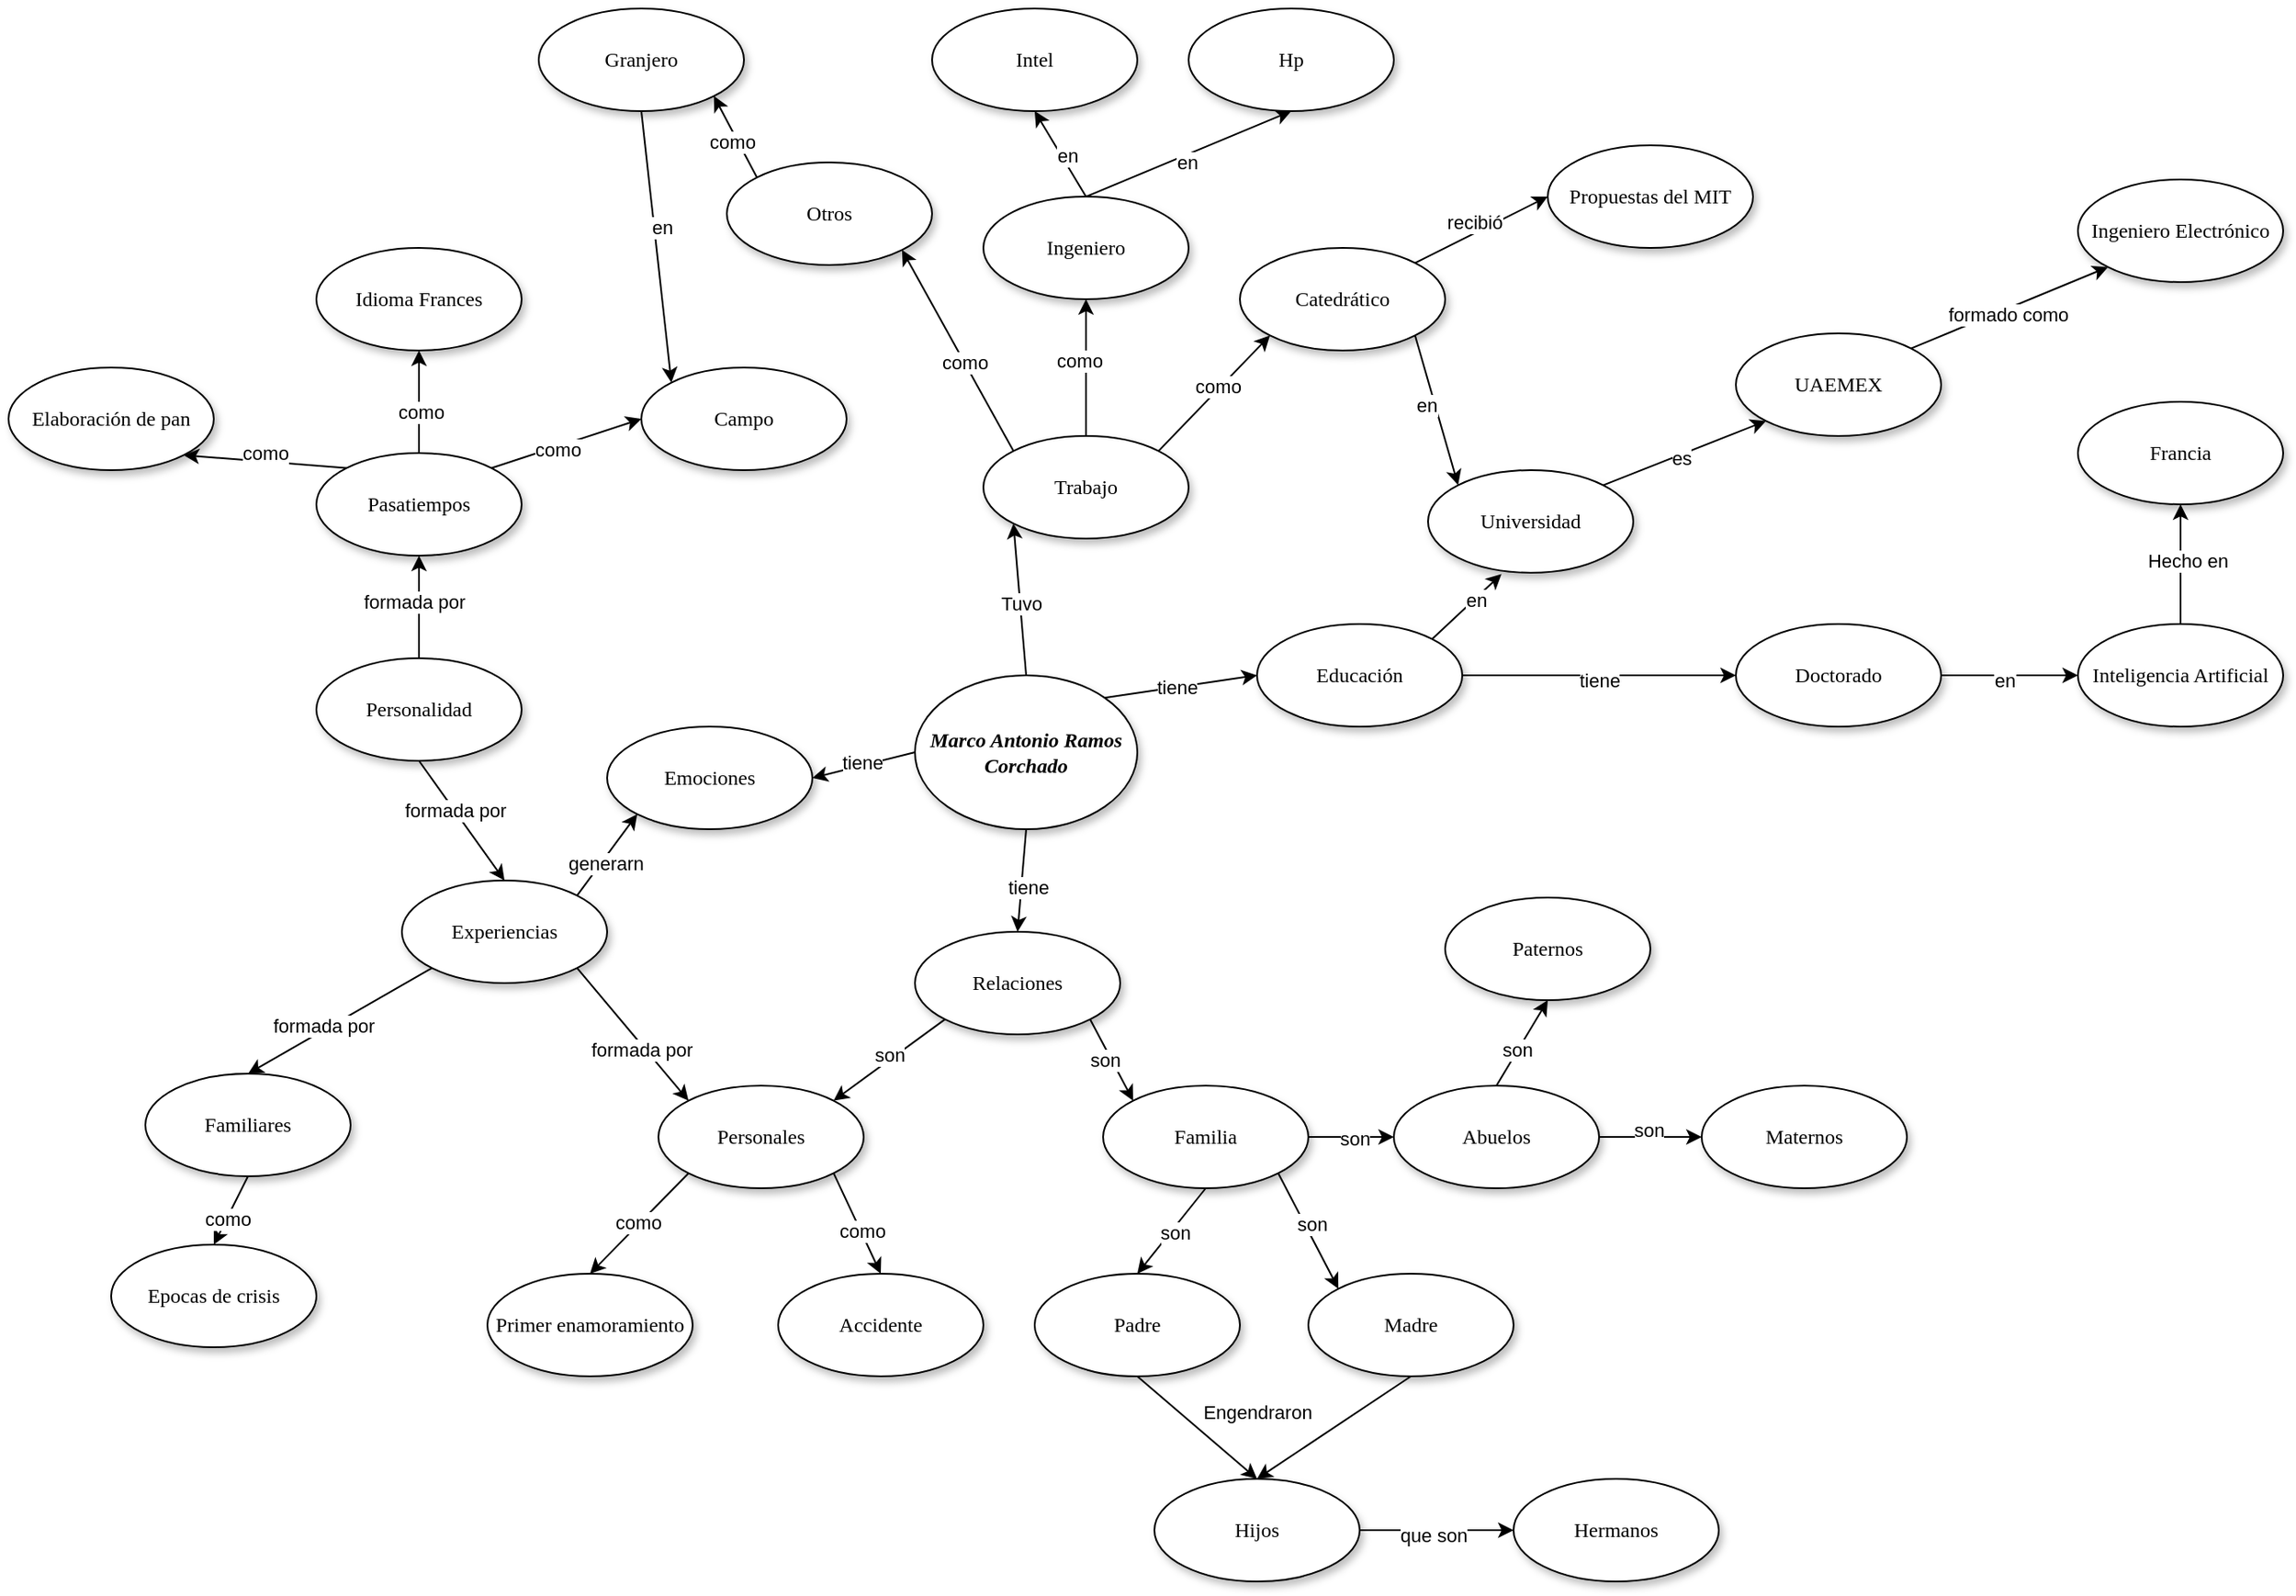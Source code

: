 <mxfile version="22.1.3" type="github">
  <diagram name="Page-1" id="42789a77-a242-8287-6e28-9cd8cfd52e62">
    <mxGraphModel dx="2948" dy="1902" grid="1" gridSize="10" guides="1" tooltips="1" connect="1" arrows="1" fold="1" page="1" pageScale="1" pageWidth="1100" pageHeight="850" background="none" math="0" shadow="0">
      <root>
        <mxCell id="0" />
        <mxCell id="1" parent="0" />
        <mxCell id="0yiQG11vMJaGJcm63Ki2-21" style="rounded=0;orthogonalLoop=1;jettySize=auto;html=1;exitX=0.5;exitY=1;exitDx=0;exitDy=0;entryX=0.5;entryY=0;entryDx=0;entryDy=0;" edge="1" parent="1" source="1ea317790d2ca983-1" target="0yiQG11vMJaGJcm63Ki2-4">
          <mxGeometry relative="1" as="geometry" />
        </mxCell>
        <mxCell id="0yiQG11vMJaGJcm63Ki2-22" value="tiene" style="edgeLabel;html=1;align=center;verticalAlign=middle;resizable=0;points=[];" vertex="1" connectable="0" parent="0yiQG11vMJaGJcm63Ki2-21">
          <mxGeometry x="0.112" y="4" relative="1" as="geometry">
            <mxPoint as="offset" />
          </mxGeometry>
        </mxCell>
        <mxCell id="0yiQG11vMJaGJcm63Ki2-59" style="rounded=0;orthogonalLoop=1;jettySize=auto;html=1;exitX=0;exitY=0.5;exitDx=0;exitDy=0;entryX=1;entryY=0.5;entryDx=0;entryDy=0;" edge="1" parent="1" source="1ea317790d2ca983-1" target="0yiQG11vMJaGJcm63Ki2-2">
          <mxGeometry relative="1" as="geometry" />
        </mxCell>
        <mxCell id="0yiQG11vMJaGJcm63Ki2-60" value="tiene" style="edgeLabel;html=1;align=center;verticalAlign=middle;resizable=0;points=[];" vertex="1" connectable="0" parent="0yiQG11vMJaGJcm63Ki2-59">
          <mxGeometry x="0.025" y="-3" relative="1" as="geometry">
            <mxPoint y="1" as="offset" />
          </mxGeometry>
        </mxCell>
        <mxCell id="0yiQG11vMJaGJcm63Ki2-89" style="rounded=0;orthogonalLoop=1;jettySize=auto;html=1;exitX=0.5;exitY=0;exitDx=0;exitDy=0;entryX=0;entryY=1;entryDx=0;entryDy=0;" edge="1" parent="1" source="1ea317790d2ca983-1" target="0yiQG11vMJaGJcm63Ki2-5">
          <mxGeometry relative="1" as="geometry" />
        </mxCell>
        <mxCell id="0yiQG11vMJaGJcm63Ki2-90" value="Tuvo" style="edgeLabel;html=1;align=center;verticalAlign=middle;resizable=0;points=[];" vertex="1" connectable="0" parent="0yiQG11vMJaGJcm63Ki2-89">
          <mxGeometry x="-0.044" relative="1" as="geometry">
            <mxPoint as="offset" />
          </mxGeometry>
        </mxCell>
        <mxCell id="0yiQG11vMJaGJcm63Ki2-93" style="rounded=0;orthogonalLoop=1;jettySize=auto;html=1;exitX=1;exitY=0;exitDx=0;exitDy=0;entryX=0;entryY=0.5;entryDx=0;entryDy=0;" edge="1" parent="1" source="1ea317790d2ca983-1" target="0yiQG11vMJaGJcm63Ki2-6">
          <mxGeometry relative="1" as="geometry" />
        </mxCell>
        <mxCell id="0yiQG11vMJaGJcm63Ki2-94" value="tiene" style="edgeLabel;html=1;align=center;verticalAlign=middle;resizable=0;points=[];" vertex="1" connectable="0" parent="0yiQG11vMJaGJcm63Ki2-93">
          <mxGeometry x="-0.059" relative="1" as="geometry">
            <mxPoint as="offset" />
          </mxGeometry>
        </mxCell>
        <mxCell id="1ea317790d2ca983-1" value="&lt;b&gt;&lt;i&gt;Marco Antonio Ramos Corchado&lt;/i&gt;&lt;/b&gt;" style="ellipse;whiteSpace=wrap;html=1;rounded=0;shadow=1;comic=0;labelBackgroundColor=none;strokeWidth=1;fontFamily=Verdana;fontSize=12;align=center;" parent="1" vertex="1">
          <mxGeometry x="-50" y="-20" width="130" height="90" as="geometry" />
        </mxCell>
        <mxCell id="0yiQG11vMJaGJcm63Ki2-23" style="rounded=0;orthogonalLoop=1;jettySize=auto;html=1;exitX=0.5;exitY=1;exitDx=0;exitDy=0;entryX=0.5;entryY=0;entryDx=0;entryDy=0;" edge="1" parent="1" source="0yiQG11vMJaGJcm63Ki2-1" target="0yiQG11vMJaGJcm63Ki2-7">
          <mxGeometry relative="1" as="geometry" />
        </mxCell>
        <mxCell id="0yiQG11vMJaGJcm63Ki2-24" value="formada por" style="edgeLabel;html=1;align=center;verticalAlign=middle;resizable=0;points=[];" vertex="1" connectable="0" parent="0yiQG11vMJaGJcm63Ki2-23">
          <mxGeometry x="-0.189" relative="1" as="geometry">
            <mxPoint as="offset" />
          </mxGeometry>
        </mxCell>
        <mxCell id="0yiQG11vMJaGJcm63Ki2-81" style="rounded=0;orthogonalLoop=1;jettySize=auto;html=1;entryX=0.5;entryY=1;entryDx=0;entryDy=0;" edge="1" parent="1" source="0yiQG11vMJaGJcm63Ki2-1" target="0yiQG11vMJaGJcm63Ki2-76">
          <mxGeometry relative="1" as="geometry" />
        </mxCell>
        <mxCell id="0yiQG11vMJaGJcm63Ki2-82" value="formada por" style="edgeLabel;html=1;align=center;verticalAlign=middle;resizable=0;points=[];" vertex="1" connectable="0" parent="0yiQG11vMJaGJcm63Ki2-81">
          <mxGeometry x="0.097" y="3" relative="1" as="geometry">
            <mxPoint as="offset" />
          </mxGeometry>
        </mxCell>
        <mxCell id="0yiQG11vMJaGJcm63Ki2-1" value="Personalidad" style="ellipse;whiteSpace=wrap;html=1;rounded=0;shadow=1;comic=0;labelBackgroundColor=none;strokeWidth=1;fontFamily=Verdana;fontSize=12;align=center;" vertex="1" parent="1">
          <mxGeometry x="-400" y="-30" width="120" height="60" as="geometry" />
        </mxCell>
        <mxCell id="0yiQG11vMJaGJcm63Ki2-2" value="Emociones" style="ellipse;whiteSpace=wrap;html=1;rounded=0;shadow=1;comic=0;labelBackgroundColor=none;strokeWidth=1;fontFamily=Verdana;fontSize=12;align=center;" vertex="1" parent="1">
          <mxGeometry x="-230" y="10" width="120" height="60" as="geometry" />
        </mxCell>
        <mxCell id="0yiQG11vMJaGJcm63Ki2-25" style="rounded=0;orthogonalLoop=1;jettySize=auto;html=1;exitX=0;exitY=1;exitDx=0;exitDy=0;entryX=1;entryY=0;entryDx=0;entryDy=0;" edge="1" parent="1" source="0yiQG11vMJaGJcm63Ki2-4" target="0yiQG11vMJaGJcm63Ki2-8">
          <mxGeometry relative="1" as="geometry" />
        </mxCell>
        <mxCell id="0yiQG11vMJaGJcm63Ki2-26" value="son" style="edgeLabel;html=1;align=center;verticalAlign=middle;resizable=0;points=[];" vertex="1" connectable="0" parent="0yiQG11vMJaGJcm63Ki2-25">
          <mxGeometry x="-0.044" y="-3" relative="1" as="geometry">
            <mxPoint as="offset" />
          </mxGeometry>
        </mxCell>
        <mxCell id="0yiQG11vMJaGJcm63Ki2-37" style="rounded=0;orthogonalLoop=1;jettySize=auto;html=1;exitX=1;exitY=1;exitDx=0;exitDy=0;entryX=0;entryY=0;entryDx=0;entryDy=0;" edge="1" parent="1" source="0yiQG11vMJaGJcm63Ki2-4" target="0yiQG11vMJaGJcm63Ki2-13">
          <mxGeometry relative="1" as="geometry" />
        </mxCell>
        <mxCell id="0yiQG11vMJaGJcm63Ki2-38" value="son" style="edgeLabel;html=1;align=center;verticalAlign=middle;resizable=0;points=[];" vertex="1" connectable="0" parent="0yiQG11vMJaGJcm63Ki2-37">
          <mxGeometry x="-0.085" y="-4" relative="1" as="geometry">
            <mxPoint as="offset" />
          </mxGeometry>
        </mxCell>
        <mxCell id="0yiQG11vMJaGJcm63Ki2-4" value="Relaciones" style="ellipse;whiteSpace=wrap;html=1;rounded=0;shadow=1;comic=0;labelBackgroundColor=none;strokeWidth=1;fontFamily=Verdana;fontSize=12;align=center;" vertex="1" parent="1">
          <mxGeometry x="-50" y="130" width="120" height="60" as="geometry" />
        </mxCell>
        <mxCell id="0yiQG11vMJaGJcm63Ki2-107" style="rounded=0;orthogonalLoop=1;jettySize=auto;html=1;exitX=1;exitY=0;exitDx=0;exitDy=0;entryX=0;entryY=1;entryDx=0;entryDy=0;" edge="1" parent="1" source="0yiQG11vMJaGJcm63Ki2-5" target="0yiQG11vMJaGJcm63Ki2-65">
          <mxGeometry relative="1" as="geometry" />
        </mxCell>
        <mxCell id="0yiQG11vMJaGJcm63Ki2-108" value="como" style="edgeLabel;html=1;align=center;verticalAlign=middle;resizable=0;points=[];" vertex="1" connectable="0" parent="0yiQG11vMJaGJcm63Ki2-107">
          <mxGeometry x="0.088" y="2" relative="1" as="geometry">
            <mxPoint as="offset" />
          </mxGeometry>
        </mxCell>
        <mxCell id="0yiQG11vMJaGJcm63Ki2-113" style="edgeStyle=orthogonalEdgeStyle;rounded=0;orthogonalLoop=1;jettySize=auto;html=1;exitX=0.5;exitY=0;exitDx=0;exitDy=0;entryX=0.5;entryY=1;entryDx=0;entryDy=0;" edge="1" parent="1" source="0yiQG11vMJaGJcm63Ki2-5" target="0yiQG11vMJaGJcm63Ki2-63">
          <mxGeometry relative="1" as="geometry" />
        </mxCell>
        <mxCell id="0yiQG11vMJaGJcm63Ki2-114" value="como" style="edgeLabel;html=1;align=center;verticalAlign=middle;resizable=0;points=[];" vertex="1" connectable="0" parent="0yiQG11vMJaGJcm63Ki2-113">
          <mxGeometry x="0.118" y="4" relative="1" as="geometry">
            <mxPoint as="offset" />
          </mxGeometry>
        </mxCell>
        <mxCell id="0yiQG11vMJaGJcm63Ki2-119" style="rounded=0;orthogonalLoop=1;jettySize=auto;html=1;exitX=0;exitY=0;exitDx=0;exitDy=0;entryX=1;entryY=1;entryDx=0;entryDy=0;" edge="1" parent="1" source="0yiQG11vMJaGJcm63Ki2-5" target="0yiQG11vMJaGJcm63Ki2-64">
          <mxGeometry relative="1" as="geometry" />
        </mxCell>
        <mxCell id="0yiQG11vMJaGJcm63Ki2-120" value="como" style="edgeLabel;html=1;align=center;verticalAlign=middle;resizable=0;points=[];" vertex="1" connectable="0" parent="0yiQG11vMJaGJcm63Ki2-119">
          <mxGeometry x="-0.112" relative="1" as="geometry">
            <mxPoint as="offset" />
          </mxGeometry>
        </mxCell>
        <mxCell id="0yiQG11vMJaGJcm63Ki2-5" value="Trabajo" style="ellipse;whiteSpace=wrap;html=1;rounded=0;shadow=1;comic=0;labelBackgroundColor=none;strokeWidth=1;fontFamily=Verdana;fontSize=12;align=center;" vertex="1" parent="1">
          <mxGeometry x="-10" y="-160" width="120" height="60" as="geometry" />
        </mxCell>
        <mxCell id="0yiQG11vMJaGJcm63Ki2-105" style="edgeStyle=orthogonalEdgeStyle;rounded=0;orthogonalLoop=1;jettySize=auto;html=1;exitX=1;exitY=0.5;exitDx=0;exitDy=0;entryX=0;entryY=0.5;entryDx=0;entryDy=0;" edge="1" parent="1" source="0yiQG11vMJaGJcm63Ki2-6" target="0yiQG11vMJaGJcm63Ki2-72">
          <mxGeometry relative="1" as="geometry" />
        </mxCell>
        <mxCell id="0yiQG11vMJaGJcm63Ki2-106" value="tiene" style="edgeLabel;html=1;align=center;verticalAlign=middle;resizable=0;points=[];" vertex="1" connectable="0" parent="0yiQG11vMJaGJcm63Ki2-105">
          <mxGeometry x="-0.009" y="-3" relative="1" as="geometry">
            <mxPoint as="offset" />
          </mxGeometry>
        </mxCell>
        <mxCell id="0yiQG11vMJaGJcm63Ki2-6" value="Educación" style="ellipse;whiteSpace=wrap;html=1;rounded=0;shadow=1;comic=0;labelBackgroundColor=none;strokeWidth=1;fontFamily=Verdana;fontSize=12;align=center;" vertex="1" parent="1">
          <mxGeometry x="150" y="-50" width="120" height="60" as="geometry" />
        </mxCell>
        <mxCell id="0yiQG11vMJaGJcm63Ki2-27" style="rounded=0;orthogonalLoop=1;jettySize=auto;html=1;exitX=1;exitY=1;exitDx=0;exitDy=0;entryX=0;entryY=0;entryDx=0;entryDy=0;" edge="1" parent="1" source="0yiQG11vMJaGJcm63Ki2-7" target="0yiQG11vMJaGJcm63Ki2-8">
          <mxGeometry relative="1" as="geometry" />
        </mxCell>
        <mxCell id="0yiQG11vMJaGJcm63Ki2-28" value="formada por" style="edgeLabel;html=1;align=center;verticalAlign=middle;resizable=0;points=[];" vertex="1" connectable="0" parent="0yiQG11vMJaGJcm63Ki2-27">
          <mxGeometry x="0.182" y="-2" relative="1" as="geometry">
            <mxPoint as="offset" />
          </mxGeometry>
        </mxCell>
        <mxCell id="0yiQG11vMJaGJcm63Ki2-29" style="rounded=0;orthogonalLoop=1;jettySize=auto;html=1;exitX=0;exitY=1;exitDx=0;exitDy=0;entryX=0.5;entryY=0;entryDx=0;entryDy=0;" edge="1" parent="1" source="0yiQG11vMJaGJcm63Ki2-7" target="0yiQG11vMJaGJcm63Ki2-9">
          <mxGeometry relative="1" as="geometry" />
        </mxCell>
        <mxCell id="0yiQG11vMJaGJcm63Ki2-30" value="formada por" style="edgeLabel;html=1;align=center;verticalAlign=middle;resizable=0;points=[];" vertex="1" connectable="0" parent="0yiQG11vMJaGJcm63Ki2-29">
          <mxGeometry x="0.162" y="-3" relative="1" as="geometry">
            <mxPoint as="offset" />
          </mxGeometry>
        </mxCell>
        <mxCell id="0yiQG11vMJaGJcm63Ki2-57" style="rounded=0;orthogonalLoop=1;jettySize=auto;html=1;exitX=1;exitY=0;exitDx=0;exitDy=0;entryX=0;entryY=1;entryDx=0;entryDy=0;" edge="1" parent="1" source="0yiQG11vMJaGJcm63Ki2-7" target="0yiQG11vMJaGJcm63Ki2-2">
          <mxGeometry relative="1" as="geometry" />
        </mxCell>
        <mxCell id="0yiQG11vMJaGJcm63Ki2-58" value="generarn" style="edgeLabel;html=1;align=center;verticalAlign=middle;resizable=0;points=[];" vertex="1" connectable="0" parent="0yiQG11vMJaGJcm63Ki2-57">
          <mxGeometry x="-0.137" y="-2" relative="1" as="geometry">
            <mxPoint as="offset" />
          </mxGeometry>
        </mxCell>
        <mxCell id="0yiQG11vMJaGJcm63Ki2-7" value="Experiencias" style="ellipse;whiteSpace=wrap;html=1;rounded=0;shadow=1;comic=0;labelBackgroundColor=none;strokeWidth=1;fontFamily=Verdana;fontSize=12;align=center;" vertex="1" parent="1">
          <mxGeometry x="-350" y="100" width="120" height="60" as="geometry" />
        </mxCell>
        <mxCell id="0yiQG11vMJaGJcm63Ki2-31" style="rounded=0;orthogonalLoop=1;jettySize=auto;html=1;exitX=0;exitY=1;exitDx=0;exitDy=0;entryX=0.5;entryY=0;entryDx=0;entryDy=0;" edge="1" parent="1" source="0yiQG11vMJaGJcm63Ki2-8" target="0yiQG11vMJaGJcm63Ki2-11">
          <mxGeometry relative="1" as="geometry" />
        </mxCell>
        <mxCell id="0yiQG11vMJaGJcm63Ki2-32" value="como" style="edgeLabel;html=1;align=center;verticalAlign=middle;resizable=0;points=[];" vertex="1" connectable="0" parent="0yiQG11vMJaGJcm63Ki2-31">
          <mxGeometry x="-0.006" y="-1" relative="1" as="geometry">
            <mxPoint as="offset" />
          </mxGeometry>
        </mxCell>
        <mxCell id="0yiQG11vMJaGJcm63Ki2-33" style="rounded=0;orthogonalLoop=1;jettySize=auto;html=1;exitX=1;exitY=1;exitDx=0;exitDy=0;entryX=0.5;entryY=0;entryDx=0;entryDy=0;" edge="1" parent="1" source="0yiQG11vMJaGJcm63Ki2-8" target="0yiQG11vMJaGJcm63Ki2-10">
          <mxGeometry relative="1" as="geometry" />
        </mxCell>
        <mxCell id="0yiQG11vMJaGJcm63Ki2-34" value="como" style="edgeLabel;html=1;align=center;verticalAlign=middle;resizable=0;points=[];" vertex="1" connectable="0" parent="0yiQG11vMJaGJcm63Ki2-33">
          <mxGeometry x="0.145" y="1" relative="1" as="geometry">
            <mxPoint as="offset" />
          </mxGeometry>
        </mxCell>
        <mxCell id="0yiQG11vMJaGJcm63Ki2-8" value="Personales" style="ellipse;whiteSpace=wrap;html=1;rounded=0;shadow=1;comic=0;labelBackgroundColor=none;strokeWidth=1;fontFamily=Verdana;fontSize=12;align=center;" vertex="1" parent="1">
          <mxGeometry x="-200" y="220" width="120" height="60" as="geometry" />
        </mxCell>
        <mxCell id="0yiQG11vMJaGJcm63Ki2-35" style="rounded=0;orthogonalLoop=1;jettySize=auto;html=1;exitX=0.5;exitY=1;exitDx=0;exitDy=0;entryX=0.5;entryY=0;entryDx=0;entryDy=0;" edge="1" parent="1" source="0yiQG11vMJaGJcm63Ki2-9" target="0yiQG11vMJaGJcm63Ki2-12">
          <mxGeometry relative="1" as="geometry" />
        </mxCell>
        <mxCell id="0yiQG11vMJaGJcm63Ki2-36" value="como" style="edgeLabel;html=1;align=center;verticalAlign=middle;resizable=0;points=[];" vertex="1" connectable="0" parent="0yiQG11vMJaGJcm63Ki2-35">
          <mxGeometry x="0.226" relative="1" as="geometry">
            <mxPoint as="offset" />
          </mxGeometry>
        </mxCell>
        <mxCell id="0yiQG11vMJaGJcm63Ki2-9" value="Familiares" style="ellipse;whiteSpace=wrap;html=1;rounded=0;shadow=1;comic=0;labelBackgroundColor=none;strokeWidth=1;fontFamily=Verdana;fontSize=12;align=center;" vertex="1" parent="1">
          <mxGeometry x="-500" y="213.02" width="120" height="60" as="geometry" />
        </mxCell>
        <mxCell id="0yiQG11vMJaGJcm63Ki2-10" value="Accidente" style="ellipse;whiteSpace=wrap;html=1;rounded=0;shadow=1;comic=0;labelBackgroundColor=none;strokeWidth=1;fontFamily=Verdana;fontSize=12;align=center;" vertex="1" parent="1">
          <mxGeometry x="-130" y="330" width="120" height="60" as="geometry" />
        </mxCell>
        <mxCell id="0yiQG11vMJaGJcm63Ki2-11" value="Primer enamoramiento" style="ellipse;whiteSpace=wrap;html=1;rounded=0;shadow=1;comic=0;labelBackgroundColor=none;strokeWidth=1;fontFamily=Verdana;fontSize=12;align=center;" vertex="1" parent="1">
          <mxGeometry x="-300" y="330" width="120" height="60" as="geometry" />
        </mxCell>
        <mxCell id="0yiQG11vMJaGJcm63Ki2-12" value="Epocas de crisis" style="ellipse;whiteSpace=wrap;html=1;rounded=0;shadow=1;comic=0;labelBackgroundColor=none;strokeWidth=1;fontFamily=Verdana;fontSize=12;align=center;" vertex="1" parent="1">
          <mxGeometry x="-520" y="313.02" width="120" height="60" as="geometry" />
        </mxCell>
        <mxCell id="0yiQG11vMJaGJcm63Ki2-39" style="rounded=0;orthogonalLoop=1;jettySize=auto;html=1;exitX=0.5;exitY=1;exitDx=0;exitDy=0;entryX=0.5;entryY=0;entryDx=0;entryDy=0;" edge="1" parent="1" source="0yiQG11vMJaGJcm63Ki2-13" target="0yiQG11vMJaGJcm63Ki2-15">
          <mxGeometry relative="1" as="geometry" />
        </mxCell>
        <mxCell id="0yiQG11vMJaGJcm63Ki2-44" value="son" style="edgeLabel;html=1;align=center;verticalAlign=middle;resizable=0;points=[];" vertex="1" connectable="0" parent="0yiQG11vMJaGJcm63Ki2-39">
          <mxGeometry x="-0.032" y="2" relative="1" as="geometry">
            <mxPoint as="offset" />
          </mxGeometry>
        </mxCell>
        <mxCell id="0yiQG11vMJaGJcm63Ki2-40" style="rounded=0;orthogonalLoop=1;jettySize=auto;html=1;exitX=1;exitY=1;exitDx=0;exitDy=0;entryX=0;entryY=0;entryDx=0;entryDy=0;" edge="1" parent="1" source="0yiQG11vMJaGJcm63Ki2-13" target="0yiQG11vMJaGJcm63Ki2-16">
          <mxGeometry relative="1" as="geometry" />
        </mxCell>
        <mxCell id="0yiQG11vMJaGJcm63Ki2-43" value="son" style="edgeLabel;html=1;align=center;verticalAlign=middle;resizable=0;points=[];" vertex="1" connectable="0" parent="0yiQG11vMJaGJcm63Ki2-40">
          <mxGeometry x="-0.075" y="4" relative="1" as="geometry">
            <mxPoint as="offset" />
          </mxGeometry>
        </mxCell>
        <mxCell id="0yiQG11vMJaGJcm63Ki2-41" style="rounded=0;orthogonalLoop=1;jettySize=auto;html=1;exitX=1;exitY=0.5;exitDx=0;exitDy=0;entryX=0;entryY=0.5;entryDx=0;entryDy=0;" edge="1" parent="1" source="0yiQG11vMJaGJcm63Ki2-13" target="0yiQG11vMJaGJcm63Ki2-14">
          <mxGeometry relative="1" as="geometry" />
        </mxCell>
        <mxCell id="0yiQG11vMJaGJcm63Ki2-42" value="son" style="edgeLabel;html=1;align=center;verticalAlign=middle;resizable=0;points=[];" vertex="1" connectable="0" parent="0yiQG11vMJaGJcm63Ki2-41">
          <mxGeometry x="0.062" y="-1" relative="1" as="geometry">
            <mxPoint as="offset" />
          </mxGeometry>
        </mxCell>
        <mxCell id="0yiQG11vMJaGJcm63Ki2-13" value="Familia" style="ellipse;whiteSpace=wrap;html=1;rounded=0;shadow=1;comic=0;labelBackgroundColor=none;strokeWidth=1;fontFamily=Verdana;fontSize=12;align=center;" vertex="1" parent="1">
          <mxGeometry x="60" y="220" width="120" height="60" as="geometry" />
        </mxCell>
        <mxCell id="0yiQG11vMJaGJcm63Ki2-48" style="rounded=0;orthogonalLoop=1;jettySize=auto;html=1;exitX=0.5;exitY=0;exitDx=0;exitDy=0;entryX=0.5;entryY=1;entryDx=0;entryDy=0;" edge="1" parent="1" source="0yiQG11vMJaGJcm63Ki2-14" target="0yiQG11vMJaGJcm63Ki2-45">
          <mxGeometry relative="1" as="geometry" />
        </mxCell>
        <mxCell id="0yiQG11vMJaGJcm63Ki2-49" value="son" style="edgeLabel;html=1;align=center;verticalAlign=middle;resizable=0;points=[];" vertex="1" connectable="0" parent="0yiQG11vMJaGJcm63Ki2-48">
          <mxGeometry x="-0.184" y="1" relative="1" as="geometry">
            <mxPoint as="offset" />
          </mxGeometry>
        </mxCell>
        <mxCell id="0yiQG11vMJaGJcm63Ki2-50" style="rounded=0;orthogonalLoop=1;jettySize=auto;html=1;exitX=1;exitY=0.5;exitDx=0;exitDy=0;entryX=0;entryY=0.5;entryDx=0;entryDy=0;" edge="1" parent="1" source="0yiQG11vMJaGJcm63Ki2-14" target="0yiQG11vMJaGJcm63Ki2-46">
          <mxGeometry relative="1" as="geometry" />
        </mxCell>
        <mxCell id="0yiQG11vMJaGJcm63Ki2-51" value="son" style="edgeLabel;html=1;align=center;verticalAlign=middle;resizable=0;points=[];" vertex="1" connectable="0" parent="0yiQG11vMJaGJcm63Ki2-50">
          <mxGeometry x="-0.054" y="4" relative="1" as="geometry">
            <mxPoint as="offset" />
          </mxGeometry>
        </mxCell>
        <mxCell id="0yiQG11vMJaGJcm63Ki2-14" value="Abuelos" style="ellipse;whiteSpace=wrap;html=1;rounded=0;shadow=1;comic=0;labelBackgroundColor=none;strokeWidth=1;fontFamily=Verdana;fontSize=12;align=center;" vertex="1" parent="1">
          <mxGeometry x="230" y="220" width="120" height="60" as="geometry" />
        </mxCell>
        <mxCell id="0yiQG11vMJaGJcm63Ki2-52" style="rounded=0;orthogonalLoop=1;jettySize=auto;html=1;exitX=0.5;exitY=1;exitDx=0;exitDy=0;entryX=0.5;entryY=0;entryDx=0;entryDy=0;" edge="1" parent="1" source="0yiQG11vMJaGJcm63Ki2-15" target="0yiQG11vMJaGJcm63Ki2-17">
          <mxGeometry relative="1" as="geometry" />
        </mxCell>
        <mxCell id="0yiQG11vMJaGJcm63Ki2-15" value="Padre" style="ellipse;whiteSpace=wrap;html=1;rounded=0;shadow=1;comic=0;labelBackgroundColor=none;strokeWidth=1;fontFamily=Verdana;fontSize=12;align=center;" vertex="1" parent="1">
          <mxGeometry x="20" y="330" width="120" height="60" as="geometry" />
        </mxCell>
        <mxCell id="0yiQG11vMJaGJcm63Ki2-53" style="rounded=0;orthogonalLoop=1;jettySize=auto;html=1;exitX=0.5;exitY=1;exitDx=0;exitDy=0;entryX=0.5;entryY=0;entryDx=0;entryDy=0;" edge="1" parent="1" source="0yiQG11vMJaGJcm63Ki2-16" target="0yiQG11vMJaGJcm63Ki2-17">
          <mxGeometry relative="1" as="geometry" />
        </mxCell>
        <mxCell id="0yiQG11vMJaGJcm63Ki2-54" value="Engendraron" style="edgeLabel;html=1;align=center;verticalAlign=middle;resizable=0;points=[];" vertex="1" connectable="0" parent="0yiQG11vMJaGJcm63Ki2-53">
          <mxGeometry x="-0.058" relative="1" as="geometry">
            <mxPoint x="-48" y="-8" as="offset" />
          </mxGeometry>
        </mxCell>
        <mxCell id="0yiQG11vMJaGJcm63Ki2-16" value="Madre" style="ellipse;whiteSpace=wrap;html=1;rounded=0;shadow=1;comic=0;labelBackgroundColor=none;strokeWidth=1;fontFamily=Verdana;fontSize=12;align=center;" vertex="1" parent="1">
          <mxGeometry x="180" y="330" width="120" height="60" as="geometry" />
        </mxCell>
        <mxCell id="0yiQG11vMJaGJcm63Ki2-55" style="rounded=0;orthogonalLoop=1;jettySize=auto;html=1;exitX=1;exitY=0.5;exitDx=0;exitDy=0;entryX=0;entryY=0.5;entryDx=0;entryDy=0;" edge="1" parent="1" source="0yiQG11vMJaGJcm63Ki2-17" target="0yiQG11vMJaGJcm63Ki2-19">
          <mxGeometry relative="1" as="geometry" />
        </mxCell>
        <mxCell id="0yiQG11vMJaGJcm63Ki2-56" value="que son" style="edgeLabel;html=1;align=center;verticalAlign=middle;resizable=0;points=[];" vertex="1" connectable="0" parent="0yiQG11vMJaGJcm63Ki2-55">
          <mxGeometry x="-0.046" y="-3" relative="1" as="geometry">
            <mxPoint as="offset" />
          </mxGeometry>
        </mxCell>
        <mxCell id="0yiQG11vMJaGJcm63Ki2-17" value="Hijos" style="ellipse;whiteSpace=wrap;html=1;rounded=0;shadow=1;comic=0;labelBackgroundColor=none;strokeWidth=1;fontFamily=Verdana;fontSize=12;align=center;" vertex="1" parent="1">
          <mxGeometry x="90" y="450" width="120" height="60" as="geometry" />
        </mxCell>
        <mxCell id="0yiQG11vMJaGJcm63Ki2-19" value="Hermanos" style="ellipse;whiteSpace=wrap;html=1;rounded=0;shadow=1;comic=0;labelBackgroundColor=none;strokeWidth=1;fontFamily=Verdana;fontSize=12;align=center;" vertex="1" parent="1">
          <mxGeometry x="300" y="450" width="120" height="60" as="geometry" />
        </mxCell>
        <mxCell id="0yiQG11vMJaGJcm63Ki2-45" value="Paternos" style="ellipse;whiteSpace=wrap;html=1;rounded=0;shadow=1;comic=0;labelBackgroundColor=none;strokeWidth=1;fontFamily=Verdana;fontSize=12;align=center;" vertex="1" parent="1">
          <mxGeometry x="260" y="110" width="120" height="60" as="geometry" />
        </mxCell>
        <mxCell id="0yiQG11vMJaGJcm63Ki2-46" value="Maternos" style="ellipse;whiteSpace=wrap;html=1;rounded=0;shadow=1;comic=0;labelBackgroundColor=none;strokeWidth=1;fontFamily=Verdana;fontSize=12;align=center;" vertex="1" parent="1">
          <mxGeometry x="410" y="220" width="120" height="60" as="geometry" />
        </mxCell>
        <mxCell id="0yiQG11vMJaGJcm63Ki2-115" style="rounded=0;orthogonalLoop=1;jettySize=auto;html=1;exitX=0.5;exitY=0;exitDx=0;exitDy=0;entryX=0.5;entryY=1;entryDx=0;entryDy=0;" edge="1" parent="1" source="0yiQG11vMJaGJcm63Ki2-63" target="0yiQG11vMJaGJcm63Ki2-67">
          <mxGeometry relative="1" as="geometry" />
        </mxCell>
        <mxCell id="0yiQG11vMJaGJcm63Ki2-116" value="en" style="edgeLabel;html=1;align=center;verticalAlign=middle;resizable=0;points=[];" vertex="1" connectable="0" parent="0yiQG11vMJaGJcm63Ki2-115">
          <mxGeometry x="-0.067" y="-3" relative="1" as="geometry">
            <mxPoint as="offset" />
          </mxGeometry>
        </mxCell>
        <mxCell id="0yiQG11vMJaGJcm63Ki2-117" style="rounded=0;orthogonalLoop=1;jettySize=auto;html=1;exitX=0.5;exitY=0;exitDx=0;exitDy=0;entryX=0.5;entryY=1;entryDx=0;entryDy=0;" edge="1" parent="1" source="0yiQG11vMJaGJcm63Ki2-63" target="0yiQG11vMJaGJcm63Ki2-68">
          <mxGeometry relative="1" as="geometry" />
        </mxCell>
        <mxCell id="0yiQG11vMJaGJcm63Ki2-118" value="en" style="edgeLabel;html=1;align=center;verticalAlign=middle;resizable=0;points=[];" vertex="1" connectable="0" parent="0yiQG11vMJaGJcm63Ki2-117">
          <mxGeometry x="-0.039" y="-4" relative="1" as="geometry">
            <mxPoint as="offset" />
          </mxGeometry>
        </mxCell>
        <mxCell id="0yiQG11vMJaGJcm63Ki2-63" value="Ingeniero" style="ellipse;whiteSpace=wrap;html=1;rounded=0;shadow=1;comic=0;labelBackgroundColor=none;strokeWidth=1;fontFamily=Verdana;fontSize=12;align=center;" vertex="1" parent="1">
          <mxGeometry x="-10" y="-300" width="120" height="60" as="geometry" />
        </mxCell>
        <mxCell id="0yiQG11vMJaGJcm63Ki2-121" style="rounded=0;orthogonalLoop=1;jettySize=auto;html=1;exitX=0;exitY=0;exitDx=0;exitDy=0;entryX=1;entryY=1;entryDx=0;entryDy=0;" edge="1" parent="1" source="0yiQG11vMJaGJcm63Ki2-64" target="0yiQG11vMJaGJcm63Ki2-66">
          <mxGeometry relative="1" as="geometry" />
        </mxCell>
        <mxCell id="0yiQG11vMJaGJcm63Ki2-122" value="como" style="edgeLabel;html=1;align=center;verticalAlign=middle;resizable=0;points=[];" vertex="1" connectable="0" parent="0yiQG11vMJaGJcm63Ki2-121">
          <mxGeometry x="-0.062" y="3" relative="1" as="geometry">
            <mxPoint as="offset" />
          </mxGeometry>
        </mxCell>
        <mxCell id="0yiQG11vMJaGJcm63Ki2-64" value="Otros" style="ellipse;whiteSpace=wrap;html=1;rounded=0;shadow=1;comic=0;labelBackgroundColor=none;strokeWidth=1;fontFamily=Verdana;fontSize=12;align=center;" vertex="1" parent="1">
          <mxGeometry x="-160" y="-320" width="120" height="60" as="geometry" />
        </mxCell>
        <mxCell id="0yiQG11vMJaGJcm63Ki2-109" style="rounded=0;orthogonalLoop=1;jettySize=auto;html=1;exitX=1;exitY=1;exitDx=0;exitDy=0;entryX=0;entryY=0;entryDx=0;entryDy=0;" edge="1" parent="1" source="0yiQG11vMJaGJcm63Ki2-65" target="0yiQG11vMJaGJcm63Ki2-70">
          <mxGeometry relative="1" as="geometry" />
        </mxCell>
        <mxCell id="0yiQG11vMJaGJcm63Ki2-110" value="en" style="edgeLabel;html=1;align=center;verticalAlign=middle;resizable=0;points=[];" vertex="1" connectable="0" parent="0yiQG11vMJaGJcm63Ki2-109">
          <mxGeometry x="-0.106" y="-5" relative="1" as="geometry">
            <mxPoint as="offset" />
          </mxGeometry>
        </mxCell>
        <mxCell id="0yiQG11vMJaGJcm63Ki2-111" style="rounded=0;orthogonalLoop=1;jettySize=auto;html=1;exitX=1;exitY=0;exitDx=0;exitDy=0;entryX=0;entryY=0.5;entryDx=0;entryDy=0;" edge="1" parent="1" source="0yiQG11vMJaGJcm63Ki2-65" target="0yiQG11vMJaGJcm63Ki2-69">
          <mxGeometry relative="1" as="geometry" />
        </mxCell>
        <mxCell id="0yiQG11vMJaGJcm63Ki2-112" value="recibió" style="edgeLabel;html=1;align=center;verticalAlign=middle;resizable=0;points=[];" vertex="1" connectable="0" parent="0yiQG11vMJaGJcm63Ki2-111">
          <mxGeometry x="-0.054" y="6" relative="1" as="geometry">
            <mxPoint as="offset" />
          </mxGeometry>
        </mxCell>
        <mxCell id="0yiQG11vMJaGJcm63Ki2-65" value="Catedrático" style="ellipse;whiteSpace=wrap;html=1;rounded=0;shadow=1;comic=0;labelBackgroundColor=none;strokeWidth=1;fontFamily=Verdana;fontSize=12;align=center;" vertex="1" parent="1">
          <mxGeometry x="140" y="-270" width="120" height="60" as="geometry" />
        </mxCell>
        <mxCell id="0yiQG11vMJaGJcm63Ki2-123" style="rounded=0;orthogonalLoop=1;jettySize=auto;html=1;exitX=0.5;exitY=1;exitDx=0;exitDy=0;entryX=0;entryY=0;entryDx=0;entryDy=0;" edge="1" parent="1" source="0yiQG11vMJaGJcm63Ki2-66" target="0yiQG11vMJaGJcm63Ki2-77">
          <mxGeometry relative="1" as="geometry" />
        </mxCell>
        <mxCell id="0yiQG11vMJaGJcm63Ki2-124" value="en" style="edgeLabel;html=1;align=center;verticalAlign=middle;resizable=0;points=[];" vertex="1" connectable="0" parent="0yiQG11vMJaGJcm63Ki2-123">
          <mxGeometry x="-0.139" y="4" relative="1" as="geometry">
            <mxPoint as="offset" />
          </mxGeometry>
        </mxCell>
        <mxCell id="0yiQG11vMJaGJcm63Ki2-66" value="Granjero" style="ellipse;whiteSpace=wrap;html=1;rounded=0;shadow=1;comic=0;labelBackgroundColor=none;strokeWidth=1;fontFamily=Verdana;fontSize=12;align=center;" vertex="1" parent="1">
          <mxGeometry x="-270" y="-410" width="120" height="60" as="geometry" />
        </mxCell>
        <mxCell id="0yiQG11vMJaGJcm63Ki2-67" value="Intel" style="ellipse;whiteSpace=wrap;html=1;rounded=0;shadow=1;comic=0;labelBackgroundColor=none;strokeWidth=1;fontFamily=Verdana;fontSize=12;align=center;" vertex="1" parent="1">
          <mxGeometry x="-40" y="-410" width="120" height="60" as="geometry" />
        </mxCell>
        <mxCell id="0yiQG11vMJaGJcm63Ki2-68" value="Hp" style="ellipse;whiteSpace=wrap;html=1;rounded=0;shadow=1;comic=0;labelBackgroundColor=none;strokeWidth=1;fontFamily=Verdana;fontSize=12;align=center;" vertex="1" parent="1">
          <mxGeometry x="110" y="-410" width="120" height="60" as="geometry" />
        </mxCell>
        <mxCell id="0yiQG11vMJaGJcm63Ki2-69" value="Propuestas del MIT" style="ellipse;whiteSpace=wrap;html=1;rounded=0;shadow=1;comic=0;labelBackgroundColor=none;strokeWidth=1;fontFamily=Verdana;fontSize=12;align=center;" vertex="1" parent="1">
          <mxGeometry x="320" y="-330" width="120" height="60" as="geometry" />
        </mxCell>
        <mxCell id="0yiQG11vMJaGJcm63Ki2-97" style="rounded=0;orthogonalLoop=1;jettySize=auto;html=1;exitX=1;exitY=0;exitDx=0;exitDy=0;entryX=0;entryY=1;entryDx=0;entryDy=0;" edge="1" parent="1" source="0yiQG11vMJaGJcm63Ki2-70" target="0yiQG11vMJaGJcm63Ki2-71">
          <mxGeometry relative="1" as="geometry" />
        </mxCell>
        <mxCell id="0yiQG11vMJaGJcm63Ki2-98" value="es" style="edgeLabel;html=1;align=center;verticalAlign=middle;resizable=0;points=[];" vertex="1" connectable="0" parent="0yiQG11vMJaGJcm63Ki2-97">
          <mxGeometry x="-0.065" y="-1" relative="1" as="geometry">
            <mxPoint y="1" as="offset" />
          </mxGeometry>
        </mxCell>
        <mxCell id="0yiQG11vMJaGJcm63Ki2-70" value="Universidad" style="ellipse;whiteSpace=wrap;html=1;rounded=0;shadow=1;comic=0;labelBackgroundColor=none;strokeWidth=1;fontFamily=Verdana;fontSize=12;align=center;" vertex="1" parent="1">
          <mxGeometry x="250" y="-140" width="120" height="60" as="geometry" />
        </mxCell>
        <mxCell id="0yiQG11vMJaGJcm63Ki2-95" style="rounded=0;orthogonalLoop=1;jettySize=auto;html=1;exitX=1;exitY=0;exitDx=0;exitDy=0;entryX=0;entryY=1;entryDx=0;entryDy=0;" edge="1" parent="1" source="0yiQG11vMJaGJcm63Ki2-71" target="0yiQG11vMJaGJcm63Ki2-73">
          <mxGeometry relative="1" as="geometry" />
        </mxCell>
        <mxCell id="0yiQG11vMJaGJcm63Ki2-96" value="formado como" style="edgeLabel;html=1;align=center;verticalAlign=middle;resizable=0;points=[];" vertex="1" connectable="0" parent="0yiQG11vMJaGJcm63Ki2-95">
          <mxGeometry x="-0.048" y="-3" relative="1" as="geometry">
            <mxPoint as="offset" />
          </mxGeometry>
        </mxCell>
        <mxCell id="0yiQG11vMJaGJcm63Ki2-71" value="UAEMEX" style="ellipse;whiteSpace=wrap;html=1;rounded=0;shadow=1;comic=0;labelBackgroundColor=none;strokeWidth=1;fontFamily=Verdana;fontSize=12;align=center;" vertex="1" parent="1">
          <mxGeometry x="430" y="-220" width="120" height="60" as="geometry" />
        </mxCell>
        <mxCell id="0yiQG11vMJaGJcm63Ki2-103" style="edgeStyle=orthogonalEdgeStyle;rounded=0;orthogonalLoop=1;jettySize=auto;html=1;exitX=1;exitY=0.5;exitDx=0;exitDy=0;entryX=0;entryY=0.5;entryDx=0;entryDy=0;" edge="1" parent="1" source="0yiQG11vMJaGJcm63Ki2-72" target="0yiQG11vMJaGJcm63Ki2-74">
          <mxGeometry relative="1" as="geometry" />
        </mxCell>
        <mxCell id="0yiQG11vMJaGJcm63Ki2-104" value="en" style="edgeLabel;html=1;align=center;verticalAlign=middle;resizable=0;points=[];" vertex="1" connectable="0" parent="0yiQG11vMJaGJcm63Ki2-103">
          <mxGeometry x="-0.086" y="-3" relative="1" as="geometry">
            <mxPoint as="offset" />
          </mxGeometry>
        </mxCell>
        <mxCell id="0yiQG11vMJaGJcm63Ki2-72" value="Doctorado" style="ellipse;whiteSpace=wrap;html=1;rounded=0;shadow=1;comic=0;labelBackgroundColor=none;strokeWidth=1;fontFamily=Verdana;fontSize=12;align=center;" vertex="1" parent="1">
          <mxGeometry x="430" y="-50" width="120" height="60" as="geometry" />
        </mxCell>
        <mxCell id="0yiQG11vMJaGJcm63Ki2-73" value="Ingeniero Electrónico" style="ellipse;whiteSpace=wrap;html=1;rounded=0;shadow=1;comic=0;labelBackgroundColor=none;strokeWidth=1;fontFamily=Verdana;fontSize=12;align=center;" vertex="1" parent="1">
          <mxGeometry x="630" y="-310" width="120" height="60" as="geometry" />
        </mxCell>
        <mxCell id="0yiQG11vMJaGJcm63Ki2-101" style="rounded=0;orthogonalLoop=1;jettySize=auto;html=1;exitX=0.5;exitY=0;exitDx=0;exitDy=0;entryX=0.5;entryY=1;entryDx=0;entryDy=0;" edge="1" parent="1" source="0yiQG11vMJaGJcm63Ki2-74" target="0yiQG11vMJaGJcm63Ki2-75">
          <mxGeometry relative="1" as="geometry" />
        </mxCell>
        <mxCell id="0yiQG11vMJaGJcm63Ki2-102" value="Hecho en" style="edgeLabel;html=1;align=center;verticalAlign=middle;resizable=0;points=[];" vertex="1" connectable="0" parent="0yiQG11vMJaGJcm63Ki2-101">
          <mxGeometry x="0.07" y="-4" relative="1" as="geometry">
            <mxPoint as="offset" />
          </mxGeometry>
        </mxCell>
        <mxCell id="0yiQG11vMJaGJcm63Ki2-74" value="Inteligencia Artificial" style="ellipse;whiteSpace=wrap;html=1;rounded=0;shadow=1;comic=0;labelBackgroundColor=none;strokeWidth=1;fontFamily=Verdana;fontSize=12;align=center;" vertex="1" parent="1">
          <mxGeometry x="630" y="-50" width="120" height="60" as="geometry" />
        </mxCell>
        <mxCell id="0yiQG11vMJaGJcm63Ki2-75" value="Francia" style="ellipse;whiteSpace=wrap;html=1;rounded=0;shadow=1;comic=0;labelBackgroundColor=none;strokeWidth=1;fontFamily=Verdana;fontSize=12;align=center;" vertex="1" parent="1">
          <mxGeometry x="630" y="-180" width="120" height="60" as="geometry" />
        </mxCell>
        <mxCell id="0yiQG11vMJaGJcm63Ki2-83" style="rounded=0;orthogonalLoop=1;jettySize=auto;html=1;exitX=0.5;exitY=0;exitDx=0;exitDy=0;entryX=0.5;entryY=1;entryDx=0;entryDy=0;" edge="1" parent="1" source="0yiQG11vMJaGJcm63Ki2-76" target="0yiQG11vMJaGJcm63Ki2-78">
          <mxGeometry relative="1" as="geometry" />
        </mxCell>
        <mxCell id="0yiQG11vMJaGJcm63Ki2-84" value="como" style="edgeLabel;html=1;align=center;verticalAlign=middle;resizable=0;points=[];" vertex="1" connectable="0" parent="0yiQG11vMJaGJcm63Ki2-83">
          <mxGeometry x="-0.206" y="-1" relative="1" as="geometry">
            <mxPoint as="offset" />
          </mxGeometry>
        </mxCell>
        <mxCell id="0yiQG11vMJaGJcm63Ki2-85" style="rounded=0;orthogonalLoop=1;jettySize=auto;html=1;exitX=1;exitY=0;exitDx=0;exitDy=0;entryX=0;entryY=0.5;entryDx=0;entryDy=0;" edge="1" parent="1" source="0yiQG11vMJaGJcm63Ki2-76" target="0yiQG11vMJaGJcm63Ki2-77">
          <mxGeometry relative="1" as="geometry" />
        </mxCell>
        <mxCell id="0yiQG11vMJaGJcm63Ki2-86" value="como" style="edgeLabel;html=1;align=center;verticalAlign=middle;resizable=0;points=[];" vertex="1" connectable="0" parent="0yiQG11vMJaGJcm63Ki2-85">
          <mxGeometry x="-0.13" y="-2" relative="1" as="geometry">
            <mxPoint as="offset" />
          </mxGeometry>
        </mxCell>
        <mxCell id="0yiQG11vMJaGJcm63Ki2-87" style="rounded=0;orthogonalLoop=1;jettySize=auto;html=1;exitX=0;exitY=0;exitDx=0;exitDy=0;entryX=1;entryY=1;entryDx=0;entryDy=0;" edge="1" parent="1" source="0yiQG11vMJaGJcm63Ki2-76" target="0yiQG11vMJaGJcm63Ki2-79">
          <mxGeometry relative="1" as="geometry" />
        </mxCell>
        <mxCell id="0yiQG11vMJaGJcm63Ki2-88" value="como" style="edgeLabel;html=1;align=center;verticalAlign=middle;resizable=0;points=[];" vertex="1" connectable="0" parent="0yiQG11vMJaGJcm63Ki2-87">
          <mxGeometry x="0.322" relative="1" as="geometry">
            <mxPoint x="15" y="-4" as="offset" />
          </mxGeometry>
        </mxCell>
        <mxCell id="0yiQG11vMJaGJcm63Ki2-76" value="Pasatiempos" style="ellipse;whiteSpace=wrap;html=1;rounded=0;shadow=1;comic=0;labelBackgroundColor=none;strokeWidth=1;fontFamily=Verdana;fontSize=12;align=center;" vertex="1" parent="1">
          <mxGeometry x="-400" y="-150" width="120" height="60" as="geometry" />
        </mxCell>
        <mxCell id="0yiQG11vMJaGJcm63Ki2-77" value="Campo" style="ellipse;whiteSpace=wrap;html=1;rounded=0;shadow=1;comic=0;labelBackgroundColor=none;strokeWidth=1;fontFamily=Verdana;fontSize=12;align=center;" vertex="1" parent="1">
          <mxGeometry x="-210" y="-200" width="120" height="60" as="geometry" />
        </mxCell>
        <mxCell id="0yiQG11vMJaGJcm63Ki2-78" value="Idioma Frances" style="ellipse;whiteSpace=wrap;html=1;rounded=0;shadow=1;comic=0;labelBackgroundColor=none;strokeWidth=1;fontFamily=Verdana;fontSize=12;align=center;" vertex="1" parent="1">
          <mxGeometry x="-400" y="-270" width="120" height="60" as="geometry" />
        </mxCell>
        <mxCell id="0yiQG11vMJaGJcm63Ki2-79" value="Elaboración de pan" style="ellipse;whiteSpace=wrap;html=1;rounded=0;shadow=1;comic=0;labelBackgroundColor=none;strokeWidth=1;fontFamily=Verdana;fontSize=12;align=center;" vertex="1" parent="1">
          <mxGeometry x="-580" y="-200" width="120" height="60" as="geometry" />
        </mxCell>
        <mxCell id="0yiQG11vMJaGJcm63Ki2-99" style="rounded=0;orthogonalLoop=1;jettySize=auto;html=1;exitX=1;exitY=0;exitDx=0;exitDy=0;entryX=0.358;entryY=1.012;entryDx=0;entryDy=0;entryPerimeter=0;" edge="1" parent="1" source="0yiQG11vMJaGJcm63Ki2-6" target="0yiQG11vMJaGJcm63Ki2-70">
          <mxGeometry relative="1" as="geometry" />
        </mxCell>
        <mxCell id="0yiQG11vMJaGJcm63Ki2-100" value="en" style="edgeLabel;html=1;align=center;verticalAlign=middle;resizable=0;points=[];" vertex="1" connectable="0" parent="0yiQG11vMJaGJcm63Ki2-99">
          <mxGeometry x="0.259" y="-1" relative="1" as="geometry">
            <mxPoint x="-1" as="offset" />
          </mxGeometry>
        </mxCell>
      </root>
    </mxGraphModel>
  </diagram>
</mxfile>
